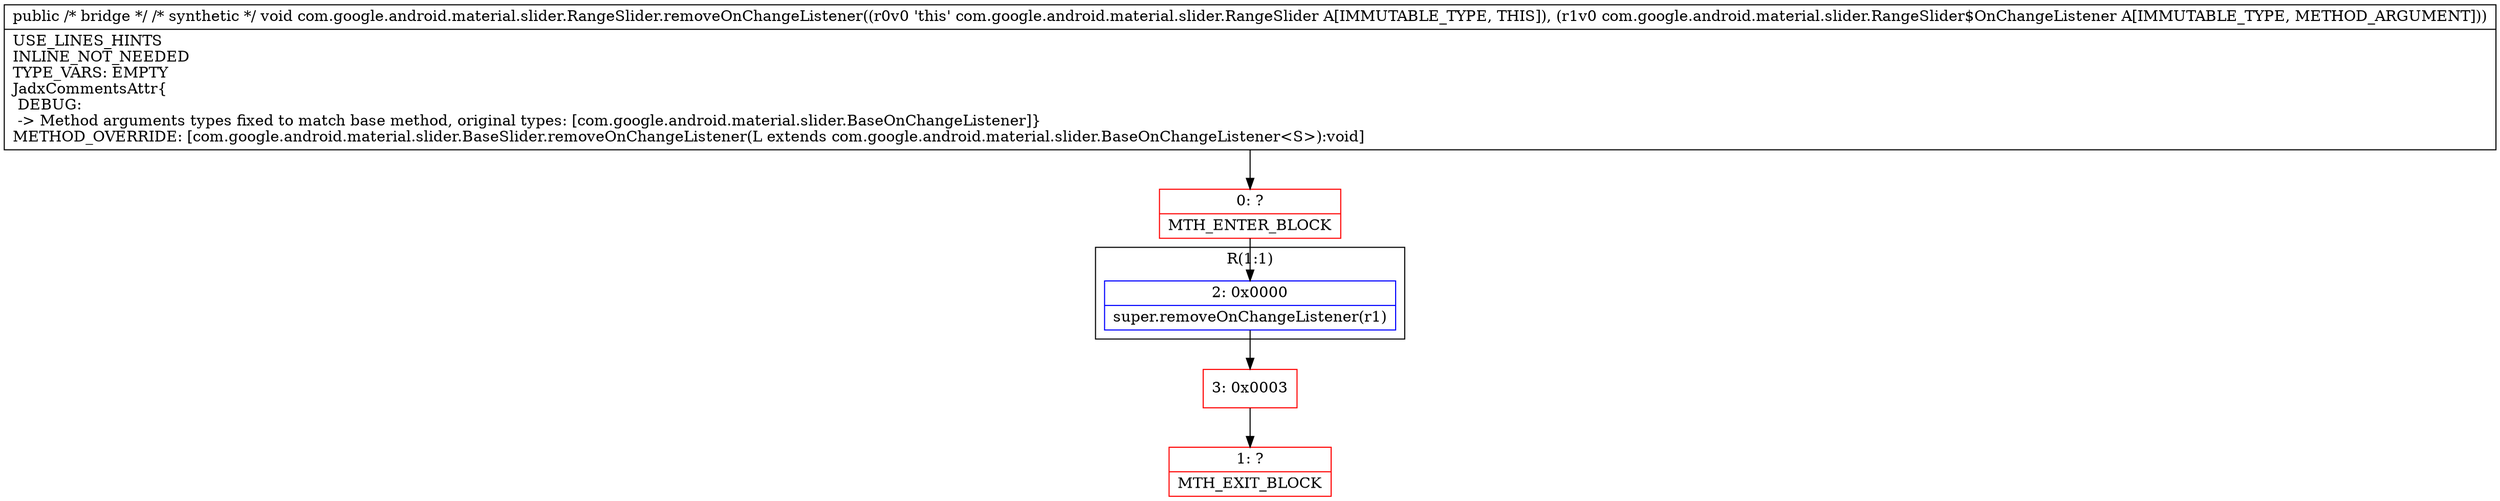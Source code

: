 digraph "CFG forcom.google.android.material.slider.RangeSlider.removeOnChangeListener(Lcom\/google\/android\/material\/slider\/BaseOnChangeListener;)V" {
subgraph cluster_Region_1323466681 {
label = "R(1:1)";
node [shape=record,color=blue];
Node_2 [shape=record,label="{2\:\ 0x0000|super.removeOnChangeListener(r1)\l}"];
}
Node_0 [shape=record,color=red,label="{0\:\ ?|MTH_ENTER_BLOCK\l}"];
Node_3 [shape=record,color=red,label="{3\:\ 0x0003}"];
Node_1 [shape=record,color=red,label="{1\:\ ?|MTH_EXIT_BLOCK\l}"];
MethodNode[shape=record,label="{public \/* bridge *\/ \/* synthetic *\/ void com.google.android.material.slider.RangeSlider.removeOnChangeListener((r0v0 'this' com.google.android.material.slider.RangeSlider A[IMMUTABLE_TYPE, THIS]), (r1v0 com.google.android.material.slider.RangeSlider$OnChangeListener A[IMMUTABLE_TYPE, METHOD_ARGUMENT]))  | USE_LINES_HINTS\lINLINE_NOT_NEEDED\lTYPE_VARS: EMPTY\lJadxCommentsAttr\{\l DEBUG: \l \-\> Method arguments types fixed to match base method, original types: [com.google.android.material.slider.BaseOnChangeListener]\}\lMETHOD_OVERRIDE: [com.google.android.material.slider.BaseSlider.removeOnChangeListener(L extends com.google.android.material.slider.BaseOnChangeListener\<S\>):void]\l}"];
MethodNode -> Node_0;Node_2 -> Node_3;
Node_0 -> Node_2;
Node_3 -> Node_1;
}

